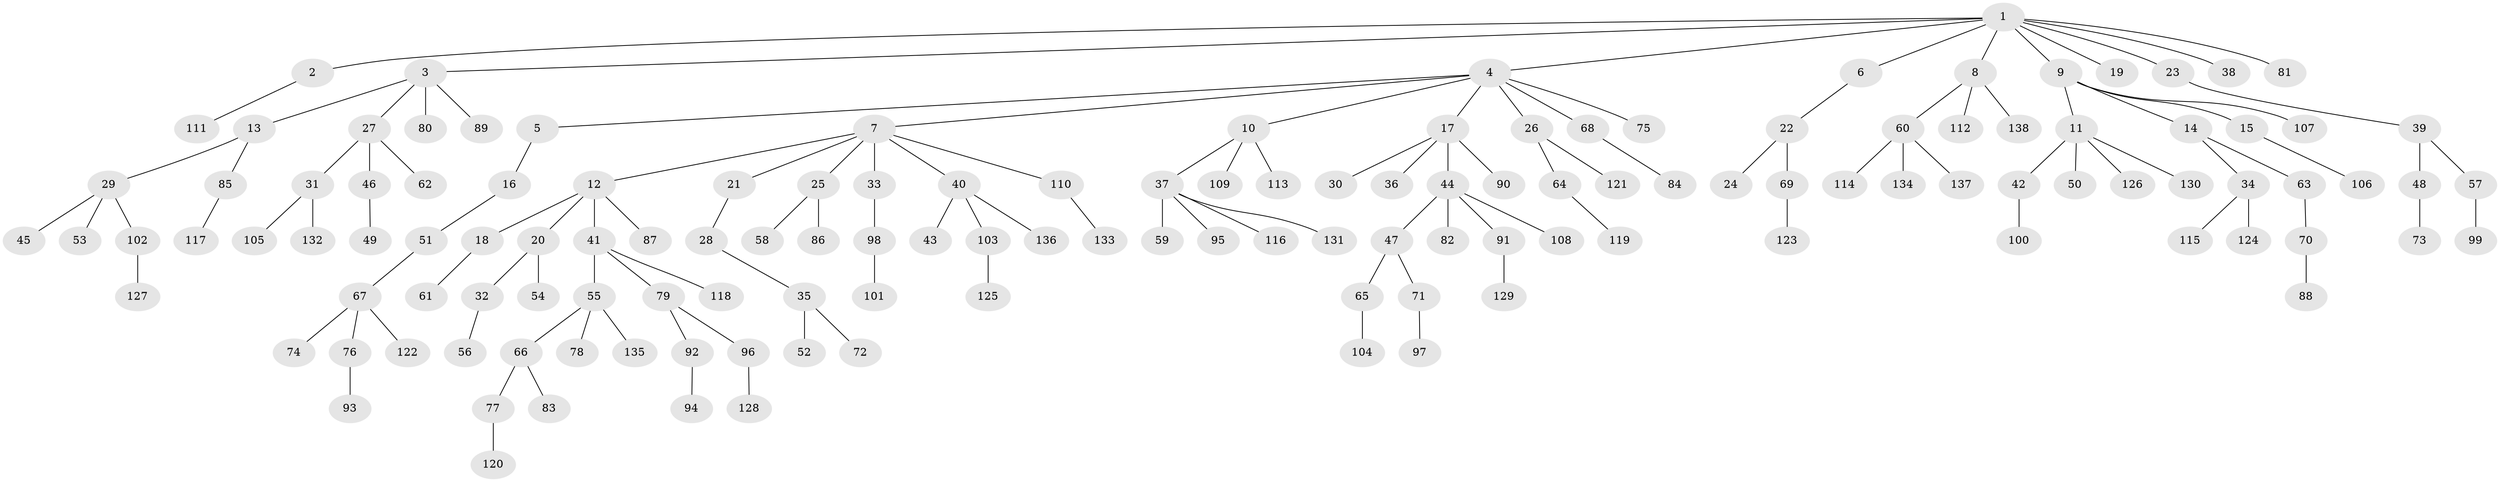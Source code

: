 // Generated by graph-tools (version 1.1) at 2025/50/03/09/25 03:50:19]
// undirected, 138 vertices, 137 edges
graph export_dot {
graph [start="1"]
  node [color=gray90,style=filled];
  1;
  2;
  3;
  4;
  5;
  6;
  7;
  8;
  9;
  10;
  11;
  12;
  13;
  14;
  15;
  16;
  17;
  18;
  19;
  20;
  21;
  22;
  23;
  24;
  25;
  26;
  27;
  28;
  29;
  30;
  31;
  32;
  33;
  34;
  35;
  36;
  37;
  38;
  39;
  40;
  41;
  42;
  43;
  44;
  45;
  46;
  47;
  48;
  49;
  50;
  51;
  52;
  53;
  54;
  55;
  56;
  57;
  58;
  59;
  60;
  61;
  62;
  63;
  64;
  65;
  66;
  67;
  68;
  69;
  70;
  71;
  72;
  73;
  74;
  75;
  76;
  77;
  78;
  79;
  80;
  81;
  82;
  83;
  84;
  85;
  86;
  87;
  88;
  89;
  90;
  91;
  92;
  93;
  94;
  95;
  96;
  97;
  98;
  99;
  100;
  101;
  102;
  103;
  104;
  105;
  106;
  107;
  108;
  109;
  110;
  111;
  112;
  113;
  114;
  115;
  116;
  117;
  118;
  119;
  120;
  121;
  122;
  123;
  124;
  125;
  126;
  127;
  128;
  129;
  130;
  131;
  132;
  133;
  134;
  135;
  136;
  137;
  138;
  1 -- 2;
  1 -- 3;
  1 -- 4;
  1 -- 6;
  1 -- 8;
  1 -- 9;
  1 -- 19;
  1 -- 23;
  1 -- 38;
  1 -- 81;
  2 -- 111;
  3 -- 13;
  3 -- 27;
  3 -- 80;
  3 -- 89;
  4 -- 5;
  4 -- 7;
  4 -- 10;
  4 -- 17;
  4 -- 26;
  4 -- 68;
  4 -- 75;
  5 -- 16;
  6 -- 22;
  7 -- 12;
  7 -- 21;
  7 -- 25;
  7 -- 33;
  7 -- 40;
  7 -- 110;
  8 -- 60;
  8 -- 112;
  8 -- 138;
  9 -- 11;
  9 -- 14;
  9 -- 15;
  9 -- 107;
  10 -- 37;
  10 -- 109;
  10 -- 113;
  11 -- 42;
  11 -- 50;
  11 -- 126;
  11 -- 130;
  12 -- 18;
  12 -- 20;
  12 -- 41;
  12 -- 87;
  13 -- 29;
  13 -- 85;
  14 -- 34;
  14 -- 63;
  15 -- 106;
  16 -- 51;
  17 -- 30;
  17 -- 36;
  17 -- 44;
  17 -- 90;
  18 -- 61;
  20 -- 32;
  20 -- 54;
  21 -- 28;
  22 -- 24;
  22 -- 69;
  23 -- 39;
  25 -- 58;
  25 -- 86;
  26 -- 64;
  26 -- 121;
  27 -- 31;
  27 -- 46;
  27 -- 62;
  28 -- 35;
  29 -- 45;
  29 -- 53;
  29 -- 102;
  31 -- 105;
  31 -- 132;
  32 -- 56;
  33 -- 98;
  34 -- 115;
  34 -- 124;
  35 -- 52;
  35 -- 72;
  37 -- 59;
  37 -- 95;
  37 -- 116;
  37 -- 131;
  39 -- 48;
  39 -- 57;
  40 -- 43;
  40 -- 103;
  40 -- 136;
  41 -- 55;
  41 -- 79;
  41 -- 118;
  42 -- 100;
  44 -- 47;
  44 -- 82;
  44 -- 91;
  44 -- 108;
  46 -- 49;
  47 -- 65;
  47 -- 71;
  48 -- 73;
  51 -- 67;
  55 -- 66;
  55 -- 78;
  55 -- 135;
  57 -- 99;
  60 -- 114;
  60 -- 134;
  60 -- 137;
  63 -- 70;
  64 -- 119;
  65 -- 104;
  66 -- 77;
  66 -- 83;
  67 -- 74;
  67 -- 76;
  67 -- 122;
  68 -- 84;
  69 -- 123;
  70 -- 88;
  71 -- 97;
  76 -- 93;
  77 -- 120;
  79 -- 92;
  79 -- 96;
  85 -- 117;
  91 -- 129;
  92 -- 94;
  96 -- 128;
  98 -- 101;
  102 -- 127;
  103 -- 125;
  110 -- 133;
}
